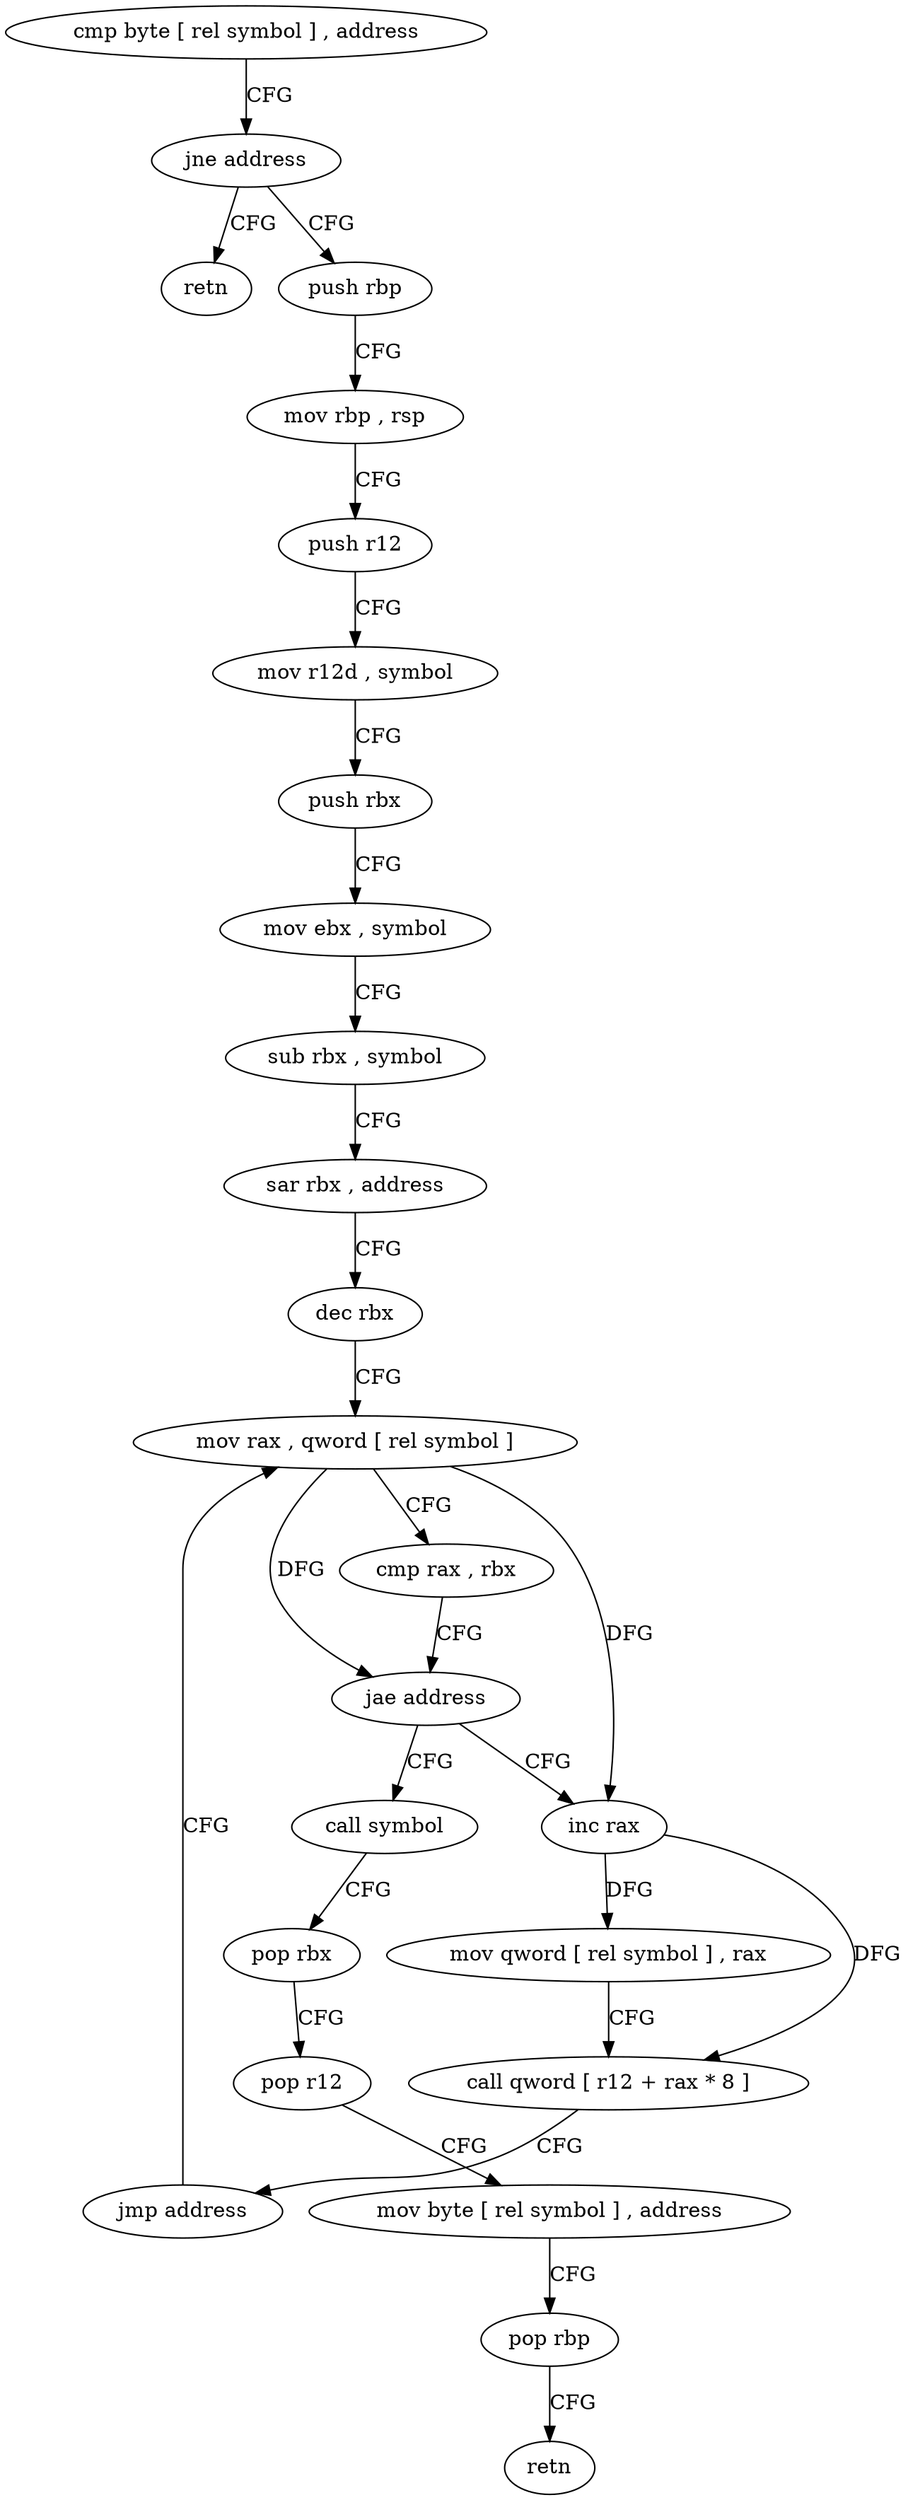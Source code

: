 digraph "func" {
"4199520" [label = "cmp byte [ rel symbol ] , address" ]
"4199527" [label = "jne address" ]
"4199606" [label = "retn" ]
"4199529" [label = "push rbp" ]
"4199530" [label = "mov rbp , rsp" ]
"4199533" [label = "push r12" ]
"4199535" [label = "mov r12d , symbol" ]
"4199541" [label = "push rbx" ]
"4199542" [label = "mov ebx , symbol" ]
"4199547" [label = "sub rbx , symbol" ]
"4199554" [label = "sar rbx , address" ]
"4199558" [label = "dec rbx" ]
"4199561" [label = "mov rax , qword [ rel symbol ]" ]
"4199589" [label = "call symbol" ]
"4199594" [label = "pop rbx" ]
"4199595" [label = "pop r12" ]
"4199597" [label = "mov byte [ rel symbol ] , address" ]
"4199604" [label = "pop rbp" ]
"4199605" [label = "retn" ]
"4199573" [label = "inc rax" ]
"4199576" [label = "mov qword [ rel symbol ] , rax" ]
"4199583" [label = "call qword [ r12 + rax * 8 ]" ]
"4199587" [label = "jmp address" ]
"4199568" [label = "cmp rax , rbx" ]
"4199571" [label = "jae address" ]
"4199520" -> "4199527" [ label = "CFG" ]
"4199527" -> "4199606" [ label = "CFG" ]
"4199527" -> "4199529" [ label = "CFG" ]
"4199529" -> "4199530" [ label = "CFG" ]
"4199530" -> "4199533" [ label = "CFG" ]
"4199533" -> "4199535" [ label = "CFG" ]
"4199535" -> "4199541" [ label = "CFG" ]
"4199541" -> "4199542" [ label = "CFG" ]
"4199542" -> "4199547" [ label = "CFG" ]
"4199547" -> "4199554" [ label = "CFG" ]
"4199554" -> "4199558" [ label = "CFG" ]
"4199558" -> "4199561" [ label = "CFG" ]
"4199561" -> "4199568" [ label = "CFG" ]
"4199561" -> "4199571" [ label = "DFG" ]
"4199561" -> "4199573" [ label = "DFG" ]
"4199589" -> "4199594" [ label = "CFG" ]
"4199594" -> "4199595" [ label = "CFG" ]
"4199595" -> "4199597" [ label = "CFG" ]
"4199597" -> "4199604" [ label = "CFG" ]
"4199604" -> "4199605" [ label = "CFG" ]
"4199573" -> "4199576" [ label = "DFG" ]
"4199573" -> "4199583" [ label = "DFG" ]
"4199576" -> "4199583" [ label = "CFG" ]
"4199583" -> "4199587" [ label = "CFG" ]
"4199587" -> "4199561" [ label = "CFG" ]
"4199568" -> "4199571" [ label = "CFG" ]
"4199571" -> "4199589" [ label = "CFG" ]
"4199571" -> "4199573" [ label = "CFG" ]
}
